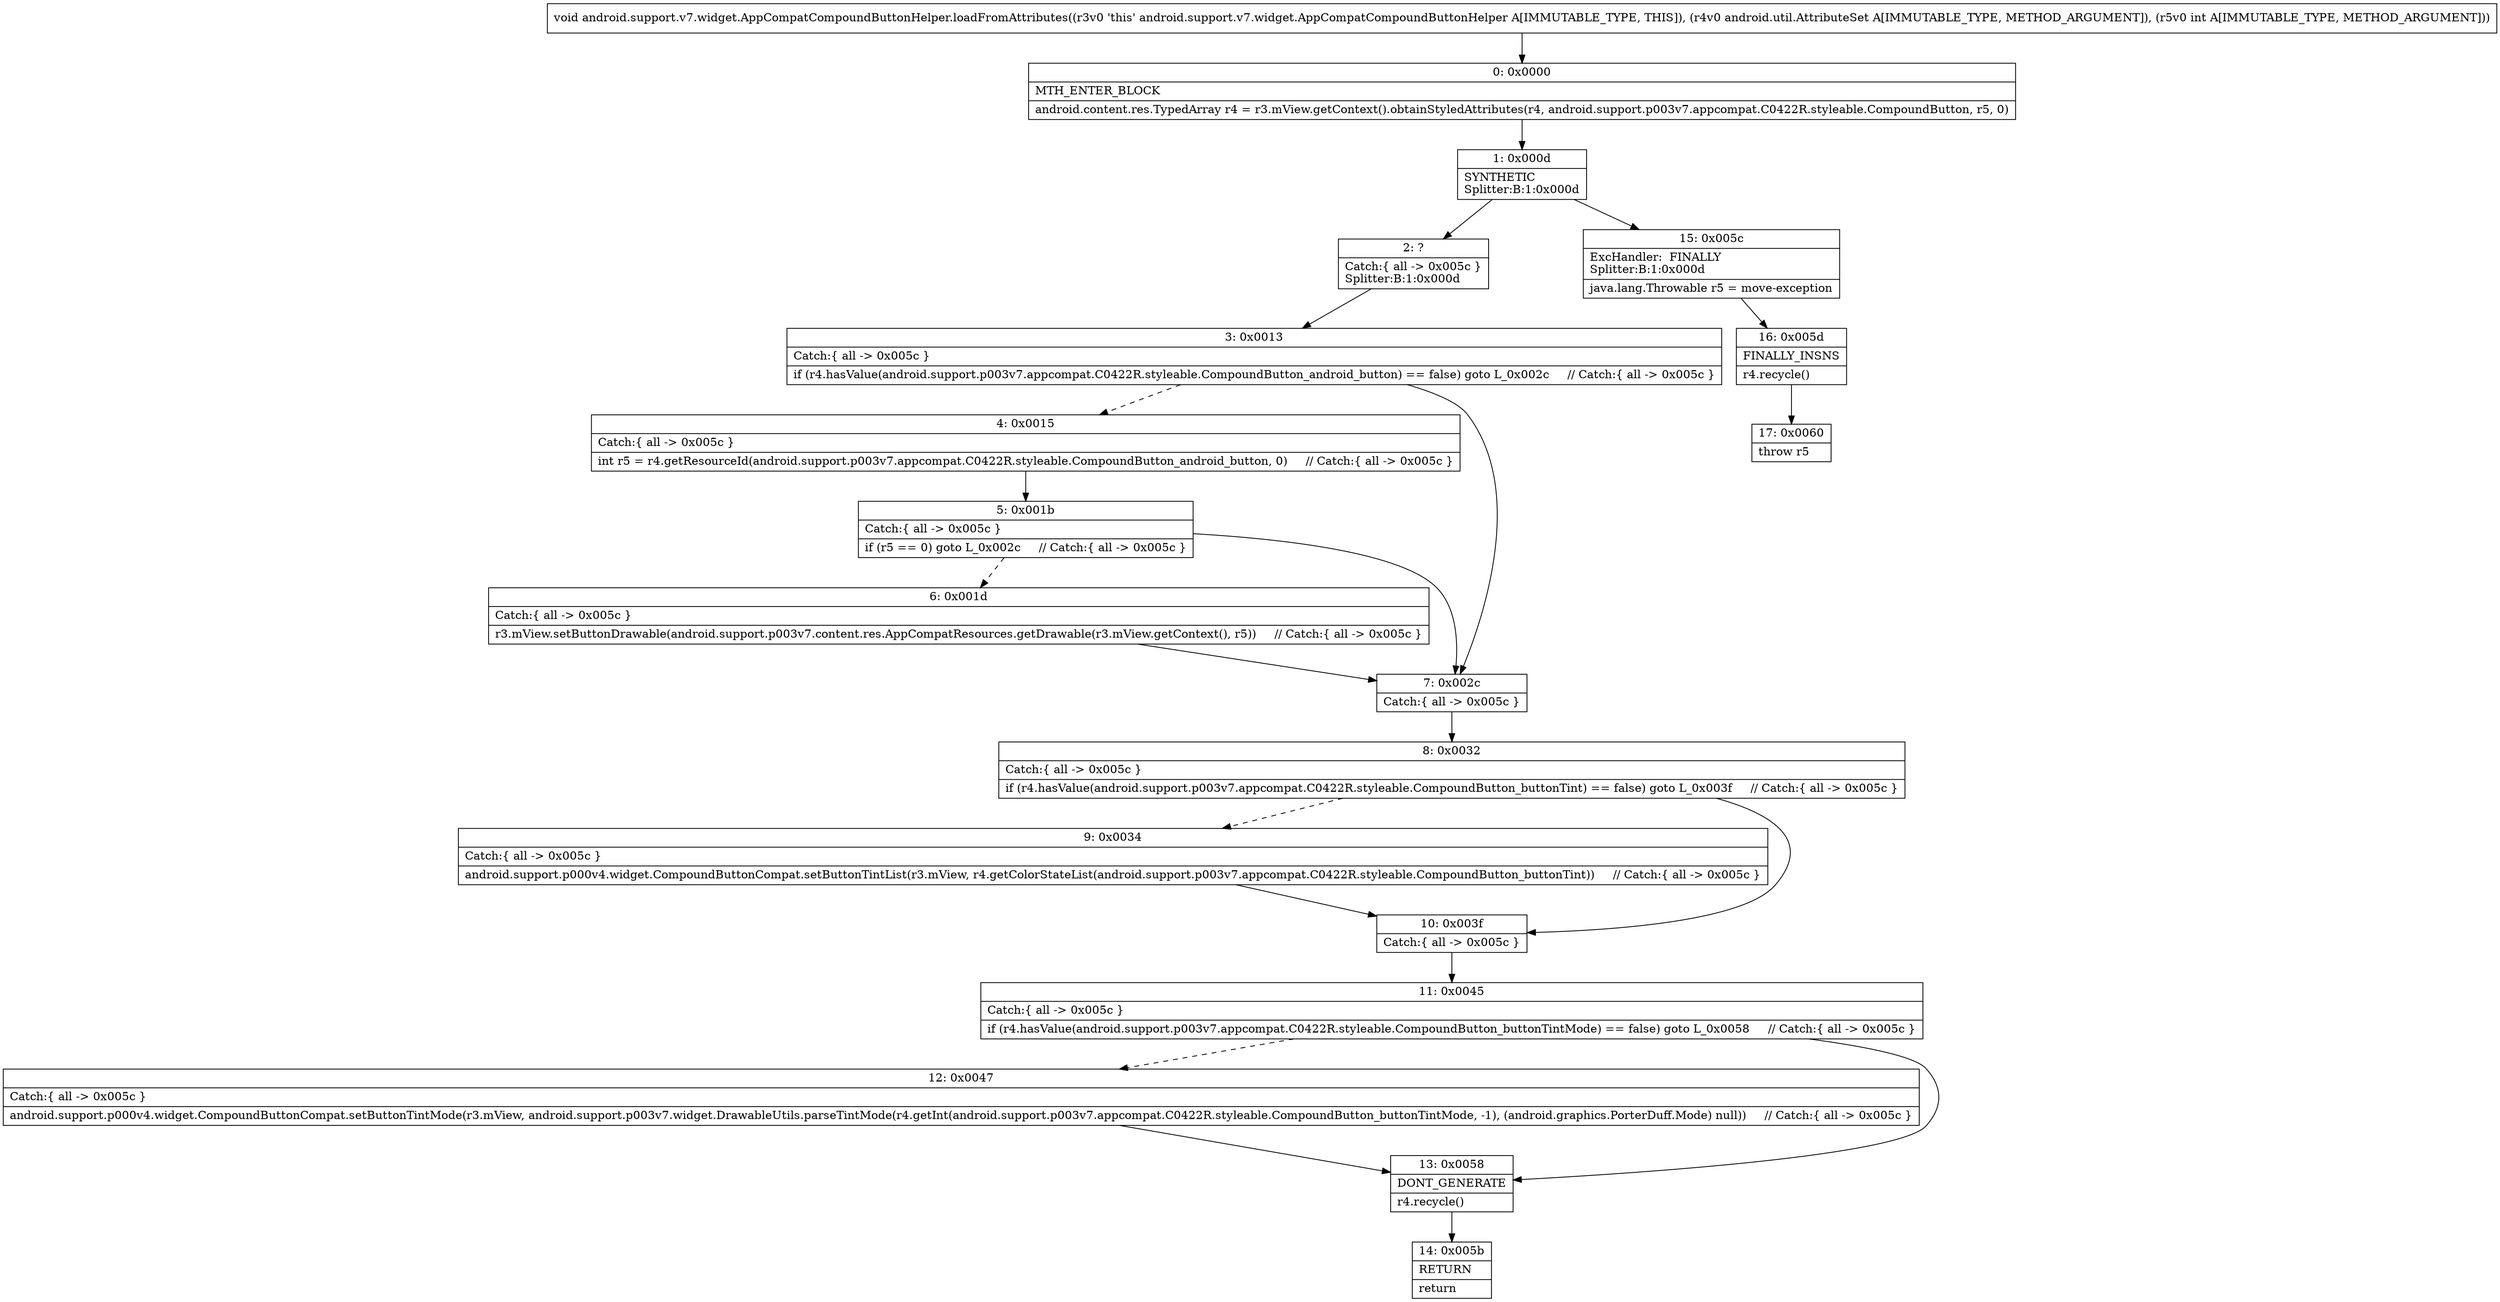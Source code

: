 digraph "CFG forandroid.support.v7.widget.AppCompatCompoundButtonHelper.loadFromAttributes(Landroid\/util\/AttributeSet;I)V" {
Node_0 [shape=record,label="{0\:\ 0x0000|MTH_ENTER_BLOCK\l|android.content.res.TypedArray r4 = r3.mView.getContext().obtainStyledAttributes(r4, android.support.p003v7.appcompat.C0422R.styleable.CompoundButton, r5, 0)\l}"];
Node_1 [shape=record,label="{1\:\ 0x000d|SYNTHETIC\lSplitter:B:1:0x000d\l}"];
Node_2 [shape=record,label="{2\:\ ?|Catch:\{ all \-\> 0x005c \}\lSplitter:B:1:0x000d\l}"];
Node_3 [shape=record,label="{3\:\ 0x0013|Catch:\{ all \-\> 0x005c \}\l|if (r4.hasValue(android.support.p003v7.appcompat.C0422R.styleable.CompoundButton_android_button) == false) goto L_0x002c     \/\/ Catch:\{ all \-\> 0x005c \}\l}"];
Node_4 [shape=record,label="{4\:\ 0x0015|Catch:\{ all \-\> 0x005c \}\l|int r5 = r4.getResourceId(android.support.p003v7.appcompat.C0422R.styleable.CompoundButton_android_button, 0)     \/\/ Catch:\{ all \-\> 0x005c \}\l}"];
Node_5 [shape=record,label="{5\:\ 0x001b|Catch:\{ all \-\> 0x005c \}\l|if (r5 == 0) goto L_0x002c     \/\/ Catch:\{ all \-\> 0x005c \}\l}"];
Node_6 [shape=record,label="{6\:\ 0x001d|Catch:\{ all \-\> 0x005c \}\l|r3.mView.setButtonDrawable(android.support.p003v7.content.res.AppCompatResources.getDrawable(r3.mView.getContext(), r5))     \/\/ Catch:\{ all \-\> 0x005c \}\l}"];
Node_7 [shape=record,label="{7\:\ 0x002c|Catch:\{ all \-\> 0x005c \}\l}"];
Node_8 [shape=record,label="{8\:\ 0x0032|Catch:\{ all \-\> 0x005c \}\l|if (r4.hasValue(android.support.p003v7.appcompat.C0422R.styleable.CompoundButton_buttonTint) == false) goto L_0x003f     \/\/ Catch:\{ all \-\> 0x005c \}\l}"];
Node_9 [shape=record,label="{9\:\ 0x0034|Catch:\{ all \-\> 0x005c \}\l|android.support.p000v4.widget.CompoundButtonCompat.setButtonTintList(r3.mView, r4.getColorStateList(android.support.p003v7.appcompat.C0422R.styleable.CompoundButton_buttonTint))     \/\/ Catch:\{ all \-\> 0x005c \}\l}"];
Node_10 [shape=record,label="{10\:\ 0x003f|Catch:\{ all \-\> 0x005c \}\l}"];
Node_11 [shape=record,label="{11\:\ 0x0045|Catch:\{ all \-\> 0x005c \}\l|if (r4.hasValue(android.support.p003v7.appcompat.C0422R.styleable.CompoundButton_buttonTintMode) == false) goto L_0x0058     \/\/ Catch:\{ all \-\> 0x005c \}\l}"];
Node_12 [shape=record,label="{12\:\ 0x0047|Catch:\{ all \-\> 0x005c \}\l|android.support.p000v4.widget.CompoundButtonCompat.setButtonTintMode(r3.mView, android.support.p003v7.widget.DrawableUtils.parseTintMode(r4.getInt(android.support.p003v7.appcompat.C0422R.styleable.CompoundButton_buttonTintMode, \-1), (android.graphics.PorterDuff.Mode) null))     \/\/ Catch:\{ all \-\> 0x005c \}\l}"];
Node_13 [shape=record,label="{13\:\ 0x0058|DONT_GENERATE\l|r4.recycle()\l}"];
Node_14 [shape=record,label="{14\:\ 0x005b|RETURN\l|return\l}"];
Node_15 [shape=record,label="{15\:\ 0x005c|ExcHandler:  FINALLY\lSplitter:B:1:0x000d\l|java.lang.Throwable r5 = move\-exception\l}"];
Node_16 [shape=record,label="{16\:\ 0x005d|FINALLY_INSNS\l|r4.recycle()\l}"];
Node_17 [shape=record,label="{17\:\ 0x0060|throw r5\l}"];
MethodNode[shape=record,label="{void android.support.v7.widget.AppCompatCompoundButtonHelper.loadFromAttributes((r3v0 'this' android.support.v7.widget.AppCompatCompoundButtonHelper A[IMMUTABLE_TYPE, THIS]), (r4v0 android.util.AttributeSet A[IMMUTABLE_TYPE, METHOD_ARGUMENT]), (r5v0 int A[IMMUTABLE_TYPE, METHOD_ARGUMENT])) }"];
MethodNode -> Node_0;
Node_0 -> Node_1;
Node_1 -> Node_2;
Node_1 -> Node_15;
Node_2 -> Node_3;
Node_3 -> Node_4[style=dashed];
Node_3 -> Node_7;
Node_4 -> Node_5;
Node_5 -> Node_6[style=dashed];
Node_5 -> Node_7;
Node_6 -> Node_7;
Node_7 -> Node_8;
Node_8 -> Node_9[style=dashed];
Node_8 -> Node_10;
Node_9 -> Node_10;
Node_10 -> Node_11;
Node_11 -> Node_12[style=dashed];
Node_11 -> Node_13;
Node_12 -> Node_13;
Node_13 -> Node_14;
Node_15 -> Node_16;
Node_16 -> Node_17;
}

